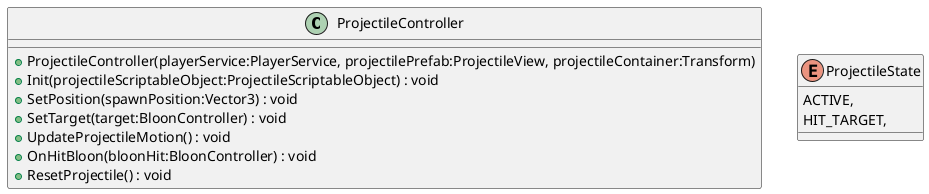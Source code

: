 @startuml
class ProjectileController {
    + ProjectileController(playerService:PlayerService, projectilePrefab:ProjectileView, projectileContainer:Transform)
    + Init(projectileScriptableObject:ProjectileScriptableObject) : void
    + SetPosition(spawnPosition:Vector3) : void
    + SetTarget(target:BloonController) : void
    + UpdateProjectileMotion() : void
    + OnHitBloon(bloonHit:BloonController) : void
    + ResetProjectile() : void
}
enum ProjectileState {
    ACTIVE,
    HIT_TARGET,
}
@enduml
